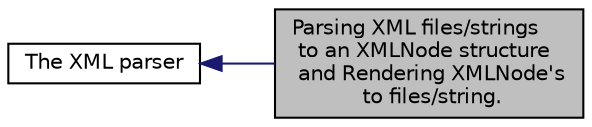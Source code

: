 digraph "Parsing XML files/strings to an XMLNode structure and Rendering XMLNode&apos;s to files/string."
{
  edge [fontname="Helvetica",fontsize="10",labelfontname="Helvetica",labelfontsize="10"];
  node [fontname="Helvetica",fontsize="10",shape=record];
  rankdir=LR;
  Node0 [label="Parsing XML files/strings\l to an XMLNode structure\l and Rendering XMLNode's\l to files/string.",height=0.2,width=0.4,color="black", fillcolor="grey75", style="filled" fontcolor="black"];
  Node1 [label="The XML parser",height=0.2,width=0.4,color="black", fillcolor="white", style="filled",URL="$group___x_m_l_parser_general.html"];
  Node1->Node0 [shape=plaintext, color="midnightblue", dir="back", style="solid"];
}
